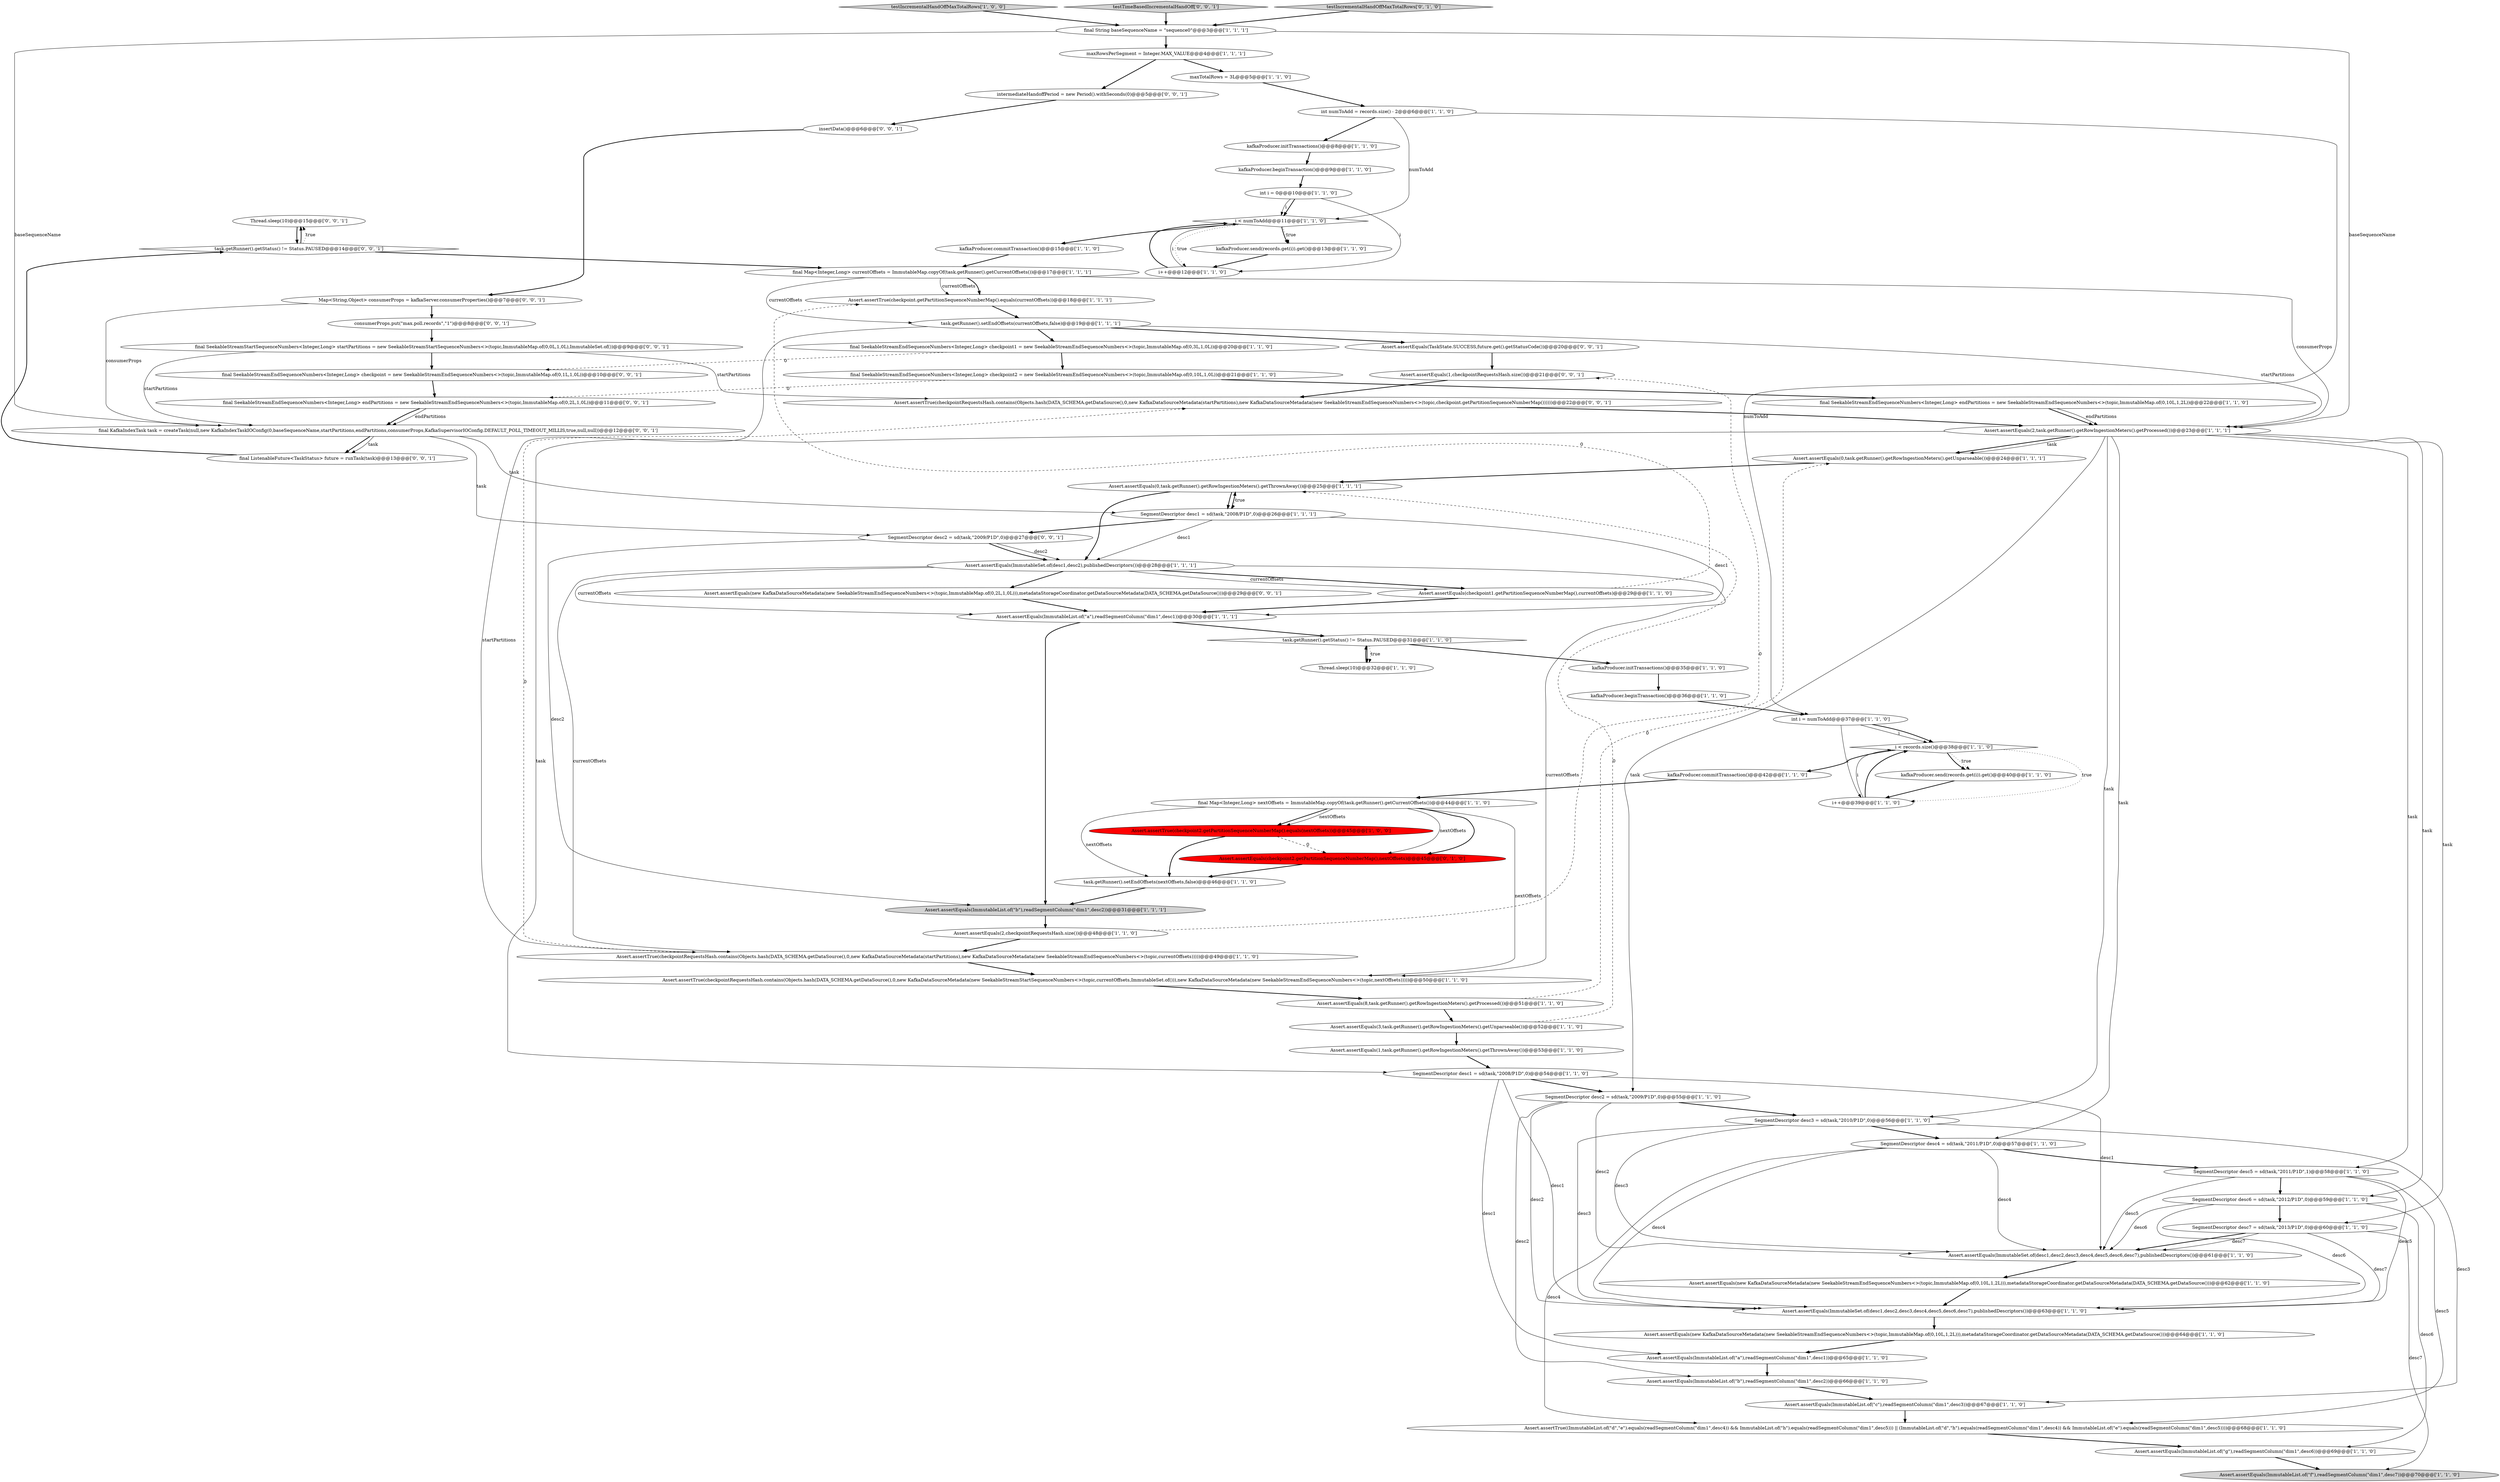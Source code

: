 digraph {
77 [style = filled, label = "Thread.sleep(10)@@@15@@@['0', '0', '1']", fillcolor = white, shape = ellipse image = "AAA0AAABBB3BBB"];
67 [style = filled, label = "consumerProps.put(\"max.poll.records\",\"1\")@@@8@@@['0', '0', '1']", fillcolor = white, shape = ellipse image = "AAA0AAABBB3BBB"];
64 [style = filled, label = "final SeekableStreamEndSequenceNumbers<Integer,Long> endPartitions = new SeekableStreamEndSequenceNumbers<>(topic,ImmutableMap.of(0,2L,1,0L))@@@11@@@['0', '0', '1']", fillcolor = white, shape = ellipse image = "AAA0AAABBB3BBB"];
71 [style = filled, label = "final ListenableFuture<TaskStatus> future = runTask(task)@@@13@@@['0', '0', '1']", fillcolor = white, shape = ellipse image = "AAA0AAABBB3BBB"];
8 [style = filled, label = "Assert.assertTrue((ImmutableList.of(\"d\",\"e\").equals(readSegmentColumn(\"dim1\",desc4)) && ImmutableList.of(\"h\").equals(readSegmentColumn(\"dim1\",desc5))) || (ImmutableList.of(\"d\",\"h\").equals(readSegmentColumn(\"dim1\",desc4)) && ImmutableList.of(\"e\").equals(readSegmentColumn(\"dim1\",desc5))))@@@68@@@['1', '1', '0']", fillcolor = white, shape = ellipse image = "AAA0AAABBB1BBB"];
20 [style = filled, label = "Assert.assertEquals(ImmutableList.of(\"b\"),readSegmentColumn(\"dim1\",desc2))@@@31@@@['1', '1', '1']", fillcolor = lightgray, shape = ellipse image = "AAA0AAABBB1BBB"];
50 [style = filled, label = "task.getRunner().setEndOffsets(nextOffsets,false)@@@46@@@['1', '1', '0']", fillcolor = white, shape = ellipse image = "AAA0AAABBB1BBB"];
65 [style = filled, label = "Assert.assertTrue(checkpointRequestsHash.contains(Objects.hash(DATA_SCHEMA.getDataSource(),0,new KafkaDataSourceMetadata(startPartitions),new KafkaDataSourceMetadata(new SeekableStreamEndSequenceNumbers<>(topic,checkpoint.getPartitionSequenceNumberMap())))))@@@22@@@['0', '0', '1']", fillcolor = white, shape = ellipse image = "AAA0AAABBB3BBB"];
31 [style = filled, label = "Thread.sleep(10)@@@32@@@['1', '1', '0']", fillcolor = white, shape = ellipse image = "AAA0AAABBB1BBB"];
76 [style = filled, label = "Map<String,Object> consumerProps = kafkaServer.consumerProperties()@@@7@@@['0', '0', '1']", fillcolor = white, shape = ellipse image = "AAA0AAABBB3BBB"];
45 [style = filled, label = "Assert.assertEquals(0,task.getRunner().getRowIngestionMeters().getThrownAway())@@@25@@@['1', '1', '1']", fillcolor = white, shape = ellipse image = "AAA0AAABBB1BBB"];
34 [style = filled, label = "kafkaProducer.beginTransaction()@@@9@@@['1', '1', '0']", fillcolor = white, shape = ellipse image = "AAA0AAABBB1BBB"];
48 [style = filled, label = "Assert.assertEquals(ImmutableList.of(\"b\"),readSegmentColumn(\"dim1\",desc2))@@@66@@@['1', '1', '0']", fillcolor = white, shape = ellipse image = "AAA0AAABBB1BBB"];
16 [style = filled, label = "testIncrementalHandOffMaxTotalRows['1', '0', '0']", fillcolor = lightgray, shape = diamond image = "AAA0AAABBB1BBB"];
72 [style = filled, label = "final KafkaIndexTask task = createTask(null,new KafkaIndexTaskIOConfig(0,baseSequenceName,startPartitions,endPartitions,consumerProps,KafkaSupervisorIOConfig.DEFAULT_POLL_TIMEOUT_MILLIS,true,null,null))@@@12@@@['0', '0', '1']", fillcolor = white, shape = ellipse image = "AAA0AAABBB3BBB"];
70 [style = filled, label = "testTimeBasedIncrementalHandOff['0', '0', '1']", fillcolor = lightgray, shape = diamond image = "AAA0AAABBB3BBB"];
4 [style = filled, label = "i < records.size()@@@38@@@['1', '1', '0']", fillcolor = white, shape = diamond image = "AAA0AAABBB1BBB"];
28 [style = filled, label = "Assert.assertEquals(ImmutableSet.of(desc1,desc2,desc3,desc4,desc5,desc6,desc7),publishedDescriptors())@@@63@@@['1', '1', '0']", fillcolor = white, shape = ellipse image = "AAA0AAABBB1BBB"];
73 [style = filled, label = "insertData()@@@6@@@['0', '0', '1']", fillcolor = white, shape = ellipse image = "AAA0AAABBB3BBB"];
47 [style = filled, label = "kafkaProducer.initTransactions()@@@8@@@['1', '1', '0']", fillcolor = white, shape = ellipse image = "AAA0AAABBB1BBB"];
43 [style = filled, label = "i < numToAdd@@@11@@@['1', '1', '0']", fillcolor = white, shape = diamond image = "AAA0AAABBB1BBB"];
10 [style = filled, label = "Assert.assertEquals(8,task.getRunner().getRowIngestionMeters().getProcessed())@@@51@@@['1', '1', '0']", fillcolor = white, shape = ellipse image = "AAA0AAABBB1BBB"];
3 [style = filled, label = "SegmentDescriptor desc1 = sd(task,\"2008/P1D\",0)@@@26@@@['1', '1', '1']", fillcolor = white, shape = ellipse image = "AAA0AAABBB1BBB"];
25 [style = filled, label = "int i = numToAdd@@@37@@@['1', '1', '0']", fillcolor = white, shape = ellipse image = "AAA0AAABBB1BBB"];
32 [style = filled, label = "kafkaProducer.send(records.get(i)).get()@@@40@@@['1', '1', '0']", fillcolor = white, shape = ellipse image = "AAA0AAABBB1BBB"];
29 [style = filled, label = "final SeekableStreamEndSequenceNumbers<Integer,Long> endPartitions = new SeekableStreamEndSequenceNumbers<>(topic,ImmutableMap.of(0,10L,1,2L))@@@22@@@['1', '1', '0']", fillcolor = white, shape = ellipse image = "AAA0AAABBB1BBB"];
58 [style = filled, label = "Assert.assertEquals(ImmutableList.of(\"c\"),readSegmentColumn(\"dim1\",desc3))@@@67@@@['1', '1', '0']", fillcolor = white, shape = ellipse image = "AAA0AAABBB1BBB"];
59 [style = filled, label = "kafkaProducer.commitTransaction()@@@15@@@['1', '1', '0']", fillcolor = white, shape = ellipse image = "AAA0AAABBB1BBB"];
55 [style = filled, label = "Assert.assertEquals(new KafkaDataSourceMetadata(new SeekableStreamEndSequenceNumbers<>(topic,ImmutableMap.of(0,10L,1,2L))),metadataStorageCoordinator.getDataSourceMetadata(DATA_SCHEMA.getDataSource()))@@@62@@@['1', '1', '0']", fillcolor = white, shape = ellipse image = "AAA0AAABBB1BBB"];
19 [style = filled, label = "final SeekableStreamEndSequenceNumbers<Integer,Long> checkpoint2 = new SeekableStreamEndSequenceNumbers<>(topic,ImmutableMap.of(0,10L,1,0L))@@@21@@@['1', '1', '0']", fillcolor = white, shape = ellipse image = "AAA0AAABBB1BBB"];
40 [style = filled, label = "SegmentDescriptor desc6 = sd(task,\"2012/P1D\",0)@@@59@@@['1', '1', '0']", fillcolor = white, shape = ellipse image = "AAA0AAABBB1BBB"];
61 [style = filled, label = "testIncrementalHandOffMaxTotalRows['0', '1', '0']", fillcolor = lightgray, shape = diamond image = "AAA0AAABBB2BBB"];
62 [style = filled, label = "Assert.assertEquals(checkpoint2.getPartitionSequenceNumberMap(),nextOffsets)@@@45@@@['0', '1', '0']", fillcolor = red, shape = ellipse image = "AAA1AAABBB2BBB"];
52 [style = filled, label = "SegmentDescriptor desc5 = sd(task,\"2011/P1D\",1)@@@58@@@['1', '1', '0']", fillcolor = white, shape = ellipse image = "AAA0AAABBB1BBB"];
21 [style = filled, label = "int numToAdd = records.size() - 2@@@6@@@['1', '1', '0']", fillcolor = white, shape = ellipse image = "AAA0AAABBB1BBB"];
63 [style = filled, label = "SegmentDescriptor desc2 = sd(task,\"2009/P1D\",0)@@@27@@@['0', '0', '1']", fillcolor = white, shape = ellipse image = "AAA0AAABBB3BBB"];
9 [style = filled, label = "SegmentDescriptor desc2 = sd(task,\"2009/P1D\",0)@@@55@@@['1', '1', '0']", fillcolor = white, shape = ellipse image = "AAA0AAABBB1BBB"];
15 [style = filled, label = "Assert.assertEquals(ImmutableList.of(\"f\"),readSegmentColumn(\"dim1\",desc7))@@@70@@@['1', '1', '0']", fillcolor = lightgray, shape = ellipse image = "AAA0AAABBB1BBB"];
35 [style = filled, label = "i++@@@12@@@['1', '1', '0']", fillcolor = white, shape = ellipse image = "AAA0AAABBB1BBB"];
38 [style = filled, label = "SegmentDescriptor desc1 = sd(task,\"2008/P1D\",0)@@@54@@@['1', '1', '0']", fillcolor = white, shape = ellipse image = "AAA0AAABBB1BBB"];
75 [style = filled, label = "task.getRunner().getStatus() != Status.PAUSED@@@14@@@['0', '0', '1']", fillcolor = white, shape = diamond image = "AAA0AAABBB3BBB"];
13 [style = filled, label = "Assert.assertEquals(ImmutableSet.of(desc1,desc2),publishedDescriptors())@@@28@@@['1', '1', '1']", fillcolor = white, shape = ellipse image = "AAA0AAABBB1BBB"];
11 [style = filled, label = "SegmentDescriptor desc4 = sd(task,\"2011/P1D\",0)@@@57@@@['1', '1', '0']", fillcolor = white, shape = ellipse image = "AAA0AAABBB1BBB"];
33 [style = filled, label = "Assert.assertTrue(checkpoint.getPartitionSequenceNumberMap().equals(currentOffsets))@@@18@@@['1', '1', '1']", fillcolor = white, shape = ellipse image = "AAA0AAABBB1BBB"];
37 [style = filled, label = "task.getRunner().setEndOffsets(currentOffsets,false)@@@19@@@['1', '1', '1']", fillcolor = white, shape = ellipse image = "AAA0AAABBB1BBB"];
14 [style = filled, label = "Assert.assertEquals(1,task.getRunner().getRowIngestionMeters().getThrownAway())@@@53@@@['1', '1', '0']", fillcolor = white, shape = ellipse image = "AAA0AAABBB1BBB"];
56 [style = filled, label = "kafkaProducer.initTransactions()@@@35@@@['1', '1', '0']", fillcolor = white, shape = ellipse image = "AAA0AAABBB1BBB"];
57 [style = filled, label = "task.getRunner().getStatus() != Status.PAUSED@@@31@@@['1', '1', '0']", fillcolor = white, shape = diamond image = "AAA0AAABBB1BBB"];
60 [style = filled, label = "final Map<Integer,Long> currentOffsets = ImmutableMap.copyOf(task.getRunner().getCurrentOffsets())@@@17@@@['1', '1', '1']", fillcolor = white, shape = ellipse image = "AAA0AAABBB1BBB"];
49 [style = filled, label = "int i = 0@@@10@@@['1', '1', '0']", fillcolor = white, shape = ellipse image = "AAA0AAABBB1BBB"];
44 [style = filled, label = "Assert.assertTrue(checkpointRequestsHash.contains(Objects.hash(DATA_SCHEMA.getDataSource(),0,new KafkaDataSourceMetadata(new SeekableStreamStartSequenceNumbers<>(topic,currentOffsets,ImmutableSet.of())),new KafkaDataSourceMetadata(new SeekableStreamEndSequenceNumbers<>(topic,nextOffsets)))))@@@50@@@['1', '1', '0']", fillcolor = white, shape = ellipse image = "AAA0AAABBB1BBB"];
12 [style = filled, label = "Assert.assertEquals(ImmutableList.of(\"g\"),readSegmentColumn(\"dim1\",desc6))@@@69@@@['1', '1', '0']", fillcolor = white, shape = ellipse image = "AAA0AAABBB1BBB"];
68 [style = filled, label = "intermediateHandoffPeriod = new Period().withSeconds(0)@@@5@@@['0', '0', '1']", fillcolor = white, shape = ellipse image = "AAA0AAABBB3BBB"];
66 [style = filled, label = "Assert.assertEquals(TaskState.SUCCESS,future.get().getStatusCode())@@@20@@@['0', '0', '1']", fillcolor = white, shape = ellipse image = "AAA0AAABBB3BBB"];
7 [style = filled, label = "final Map<Integer,Long> nextOffsets = ImmutableMap.copyOf(task.getRunner().getCurrentOffsets())@@@44@@@['1', '1', '0']", fillcolor = white, shape = ellipse image = "AAA0AAABBB1BBB"];
79 [style = filled, label = "final SeekableStreamStartSequenceNumbers<Integer,Long> startPartitions = new SeekableStreamStartSequenceNumbers<>(topic,ImmutableMap.of(0,0L,1,0L),ImmutableSet.of())@@@9@@@['0', '0', '1']", fillcolor = white, shape = ellipse image = "AAA0AAABBB3BBB"];
30 [style = filled, label = "Assert.assertEquals(2,checkpointRequestsHash.size())@@@48@@@['1', '1', '0']", fillcolor = white, shape = ellipse image = "AAA0AAABBB1BBB"];
27 [style = filled, label = "Assert.assertEquals(2,task.getRunner().getRowIngestionMeters().getProcessed())@@@23@@@['1', '1', '1']", fillcolor = white, shape = ellipse image = "AAA0AAABBB1BBB"];
18 [style = filled, label = "kafkaProducer.commitTransaction()@@@42@@@['1', '1', '0']", fillcolor = white, shape = ellipse image = "AAA0AAABBB1BBB"];
2 [style = filled, label = "final SeekableStreamEndSequenceNumbers<Integer,Long> checkpoint1 = new SeekableStreamEndSequenceNumbers<>(topic,ImmutableMap.of(0,3L,1,0L))@@@20@@@['1', '1', '0']", fillcolor = white, shape = ellipse image = "AAA0AAABBB1BBB"];
0 [style = filled, label = "kafkaProducer.send(records.get(i)).get()@@@13@@@['1', '1', '0']", fillcolor = white, shape = ellipse image = "AAA0AAABBB1BBB"];
69 [style = filled, label = "Assert.assertEquals(new KafkaDataSourceMetadata(new SeekableStreamEndSequenceNumbers<>(topic,ImmutableMap.of(0,2L,1,0L))),metadataStorageCoordinator.getDataSourceMetadata(DATA_SCHEMA.getDataSource()))@@@29@@@['0', '0', '1']", fillcolor = white, shape = ellipse image = "AAA0AAABBB3BBB"];
6 [style = filled, label = "Assert.assertEquals(new KafkaDataSourceMetadata(new SeekableStreamEndSequenceNumbers<>(topic,ImmutableMap.of(0,10L,1,2L))),metadataStorageCoordinator.getDataSourceMetadata(DATA_SCHEMA.getDataSource()))@@@64@@@['1', '1', '0']", fillcolor = white, shape = ellipse image = "AAA0AAABBB1BBB"];
39 [style = filled, label = "SegmentDescriptor desc3 = sd(task,\"2010/P1D\",0)@@@56@@@['1', '1', '0']", fillcolor = white, shape = ellipse image = "AAA0AAABBB1BBB"];
46 [style = filled, label = "final String baseSequenceName = \"sequence0\"@@@3@@@['1', '1', '1']", fillcolor = white, shape = ellipse image = "AAA0AAABBB1BBB"];
23 [style = filled, label = "maxRowsPerSegment = Integer.MAX_VALUE@@@4@@@['1', '1', '1']", fillcolor = white, shape = ellipse image = "AAA0AAABBB1BBB"];
36 [style = filled, label = "Assert.assertEquals(3,task.getRunner().getRowIngestionMeters().getUnparseable())@@@52@@@['1', '1', '0']", fillcolor = white, shape = ellipse image = "AAA0AAABBB1BBB"];
24 [style = filled, label = "maxTotalRows = 3L@@@5@@@['1', '1', '0']", fillcolor = white, shape = ellipse image = "AAA0AAABBB1BBB"];
41 [style = filled, label = "Assert.assertEquals(checkpoint1.getPartitionSequenceNumberMap(),currentOffsets)@@@29@@@['1', '1', '0']", fillcolor = white, shape = ellipse image = "AAA0AAABBB1BBB"];
17 [style = filled, label = "Assert.assertTrue(checkpointRequestsHash.contains(Objects.hash(DATA_SCHEMA.getDataSource(),0,new KafkaDataSourceMetadata(startPartitions),new KafkaDataSourceMetadata(new SeekableStreamEndSequenceNumbers<>(topic,currentOffsets)))))@@@49@@@['1', '1', '0']", fillcolor = white, shape = ellipse image = "AAA0AAABBB1BBB"];
26 [style = filled, label = "Assert.assertEquals(ImmutableList.of(\"a\"),readSegmentColumn(\"dim1\",desc1))@@@65@@@['1', '1', '0']", fillcolor = white, shape = ellipse image = "AAA0AAABBB1BBB"];
42 [style = filled, label = "SegmentDescriptor desc7 = sd(task,\"2013/P1D\",0)@@@60@@@['1', '1', '0']", fillcolor = white, shape = ellipse image = "AAA0AAABBB1BBB"];
54 [style = filled, label = "Assert.assertEquals(ImmutableList.of(\"a\"),readSegmentColumn(\"dim1\",desc1))@@@30@@@['1', '1', '1']", fillcolor = white, shape = ellipse image = "AAA0AAABBB1BBB"];
74 [style = filled, label = "Assert.assertEquals(1,checkpointRequestsHash.size())@@@21@@@['0', '0', '1']", fillcolor = white, shape = ellipse image = "AAA0AAABBB3BBB"];
78 [style = filled, label = "final SeekableStreamEndSequenceNumbers<Integer,Long> checkpoint = new SeekableStreamEndSequenceNumbers<>(topic,ImmutableMap.of(0,1L,1,0L))@@@10@@@['0', '0', '1']", fillcolor = white, shape = ellipse image = "AAA0AAABBB3BBB"];
53 [style = filled, label = "kafkaProducer.beginTransaction()@@@36@@@['1', '1', '0']", fillcolor = white, shape = ellipse image = "AAA0AAABBB1BBB"];
51 [style = filled, label = "i++@@@39@@@['1', '1', '0']", fillcolor = white, shape = ellipse image = "AAA0AAABBB1BBB"];
5 [style = filled, label = "Assert.assertEquals(ImmutableSet.of(desc1,desc2,desc3,desc4,desc5,desc6,desc7),publishedDescriptors())@@@61@@@['1', '1', '0']", fillcolor = white, shape = ellipse image = "AAA0AAABBB1BBB"];
22 [style = filled, label = "Assert.assertTrue(checkpoint2.getPartitionSequenceNumberMap().equals(nextOffsets))@@@45@@@['1', '0', '0']", fillcolor = red, shape = ellipse image = "AAA1AAABBB1BBB"];
1 [style = filled, label = "Assert.assertEquals(0,task.getRunner().getRowIngestionMeters().getUnparseable())@@@24@@@['1', '1', '1']", fillcolor = white, shape = ellipse image = "AAA0AAABBB1BBB"];
9->28 [style = solid, label="desc2"];
63->13 [style = solid, label="desc2"];
42->15 [style = solid, label="desc7"];
5->55 [style = bold, label=""];
57->31 [style = bold, label=""];
28->6 [style = bold, label=""];
7->62 [style = bold, label=""];
74->65 [style = bold, label=""];
38->5 [style = solid, label="desc1"];
43->35 [style = dotted, label="true"];
52->8 [style = solid, label="desc5"];
54->57 [style = bold, label=""];
11->8 [style = solid, label="desc4"];
46->27 [style = solid, label="baseSequenceName"];
23->68 [style = bold, label=""];
61->46 [style = bold, label=""];
35->43 [style = bold, label=""];
19->64 [style = dashed, label="0"];
68->73 [style = bold, label=""];
10->1 [style = dashed, label="0"];
17->65 [style = dashed, label="0"];
24->21 [style = bold, label=""];
7->62 [style = solid, label="nextOffsets"];
60->27 [style = solid, label="consumerProps"];
3->13 [style = solid, label="desc1"];
11->28 [style = solid, label="desc4"];
63->13 [style = bold, label=""];
43->0 [style = bold, label=""];
75->77 [style = bold, label=""];
17->44 [style = bold, label=""];
41->54 [style = bold, label=""];
47->34 [style = bold, label=""];
73->76 [style = bold, label=""];
25->51 [style = solid, label="i"];
7->50 [style = solid, label="nextOffsets"];
56->53 [style = bold, label=""];
75->60 [style = bold, label=""];
13->69 [style = bold, label=""];
27->52 [style = solid, label="task"];
39->58 [style = solid, label="desc3"];
7->44 [style = solid, label="nextOffsets"];
45->3 [style = dotted, label="true"];
9->39 [style = bold, label=""];
59->60 [style = bold, label=""];
60->37 [style = solid, label="currentOffsets"];
4->51 [style = dotted, label="true"];
77->75 [style = bold, label=""];
22->50 [style = bold, label=""];
38->26 [style = solid, label="desc1"];
51->4 [style = solid, label="i"];
13->54 [style = solid, label="currentOffsets"];
14->38 [style = bold, label=""];
4->18 [style = bold, label=""];
30->74 [style = dashed, label="0"];
3->63 [style = bold, label=""];
40->5 [style = solid, label="desc6"];
36->14 [style = bold, label=""];
71->75 [style = bold, label=""];
29->27 [style = bold, label=""];
46->72 [style = solid, label="baseSequenceName"];
65->27 [style = bold, label=""];
22->62 [style = dashed, label="0"];
31->57 [style = bold, label=""];
52->5 [style = solid, label="desc5"];
43->0 [style = dotted, label="true"];
72->71 [style = bold, label=""];
27->38 [style = solid, label="task"];
41->33 [style = dashed, label="0"];
3->54 [style = solid, label="desc1"];
2->78 [style = dashed, label="0"];
39->28 [style = solid, label="desc3"];
18->7 [style = bold, label=""];
4->32 [style = dotted, label="true"];
26->48 [style = bold, label=""];
1->45 [style = bold, label=""];
79->72 [style = solid, label="startPartitions"];
32->51 [style = bold, label=""];
36->45 [style = dashed, label="0"];
40->12 [style = solid, label="desc6"];
64->72 [style = bold, label=""];
21->47 [style = bold, label=""];
43->59 [style = bold, label=""];
48->58 [style = bold, label=""];
27->39 [style = solid, label="task"];
6->26 [style = bold, label=""];
30->17 [style = bold, label=""];
25->4 [style = solid, label="i"];
72->3 [style = solid, label="task"];
51->4 [style = bold, label=""];
38->28 [style = solid, label="desc1"];
42->28 [style = solid, label="desc7"];
34->49 [style = bold, label=""];
19->29 [style = bold, label=""];
58->8 [style = bold, label=""];
3->45 [style = bold, label=""];
9->5 [style = solid, label="desc2"];
38->9 [style = bold, label=""];
78->64 [style = bold, label=""];
60->33 [style = solid, label="currentOffsets"];
70->46 [style = bold, label=""];
49->35 [style = solid, label="i"];
37->66 [style = bold, label=""];
27->9 [style = solid, label="task"];
13->17 [style = solid, label="currentOffsets"];
39->5 [style = solid, label="desc3"];
72->63 [style = solid, label="task"];
13->41 [style = bold, label=""];
7->22 [style = bold, label=""];
72->71 [style = solid, label="task"];
21->25 [style = solid, label="numToAdd"];
37->17 [style = solid, label="startPartitions"];
76->67 [style = bold, label=""];
29->27 [style = solid, label="endPartitions"];
52->40 [style = bold, label=""];
37->27 [style = solid, label="startPartitions"];
64->72 [style = solid, label="endPartitions"];
9->48 [style = solid, label="desc2"];
52->28 [style = solid, label="desc5"];
37->2 [style = bold, label=""];
76->72 [style = solid, label="consumerProps"];
42->5 [style = solid, label="desc7"];
67->79 [style = bold, label=""];
33->37 [style = bold, label=""];
40->28 [style = solid, label="desc6"];
46->23 [style = bold, label=""];
8->12 [style = bold, label=""];
35->43 [style = solid, label="i"];
7->22 [style = solid, label="nextOffsets"];
16->46 [style = bold, label=""];
27->42 [style = solid, label="task"];
57->31 [style = dotted, label="true"];
21->43 [style = solid, label="numToAdd"];
27->1 [style = bold, label=""];
2->19 [style = bold, label=""];
53->25 [style = bold, label=""];
45->3 [style = bold, label=""];
66->74 [style = bold, label=""];
50->20 [style = bold, label=""];
12->15 [style = bold, label=""];
44->10 [style = bold, label=""];
69->54 [style = bold, label=""];
25->4 [style = bold, label=""];
54->20 [style = bold, label=""];
45->13 [style = bold, label=""];
11->52 [style = bold, label=""];
13->41 [style = solid, label="currentOffsets"];
13->44 [style = solid, label="currentOffsets"];
39->11 [style = bold, label=""];
49->43 [style = bold, label=""];
75->77 [style = dotted, label="true"];
10->36 [style = bold, label=""];
79->65 [style = solid, label="startPartitions"];
57->56 [style = bold, label=""];
27->1 [style = solid, label="task"];
23->24 [style = bold, label=""];
60->33 [style = bold, label=""];
11->5 [style = solid, label="desc4"];
79->78 [style = bold, label=""];
27->11 [style = solid, label="task"];
0->35 [style = bold, label=""];
62->50 [style = bold, label=""];
63->20 [style = solid, label="desc2"];
49->43 [style = solid, label="i"];
42->5 [style = bold, label=""];
20->30 [style = bold, label=""];
27->40 [style = solid, label="task"];
40->42 [style = bold, label=""];
4->32 [style = bold, label=""];
55->28 [style = bold, label=""];
}
